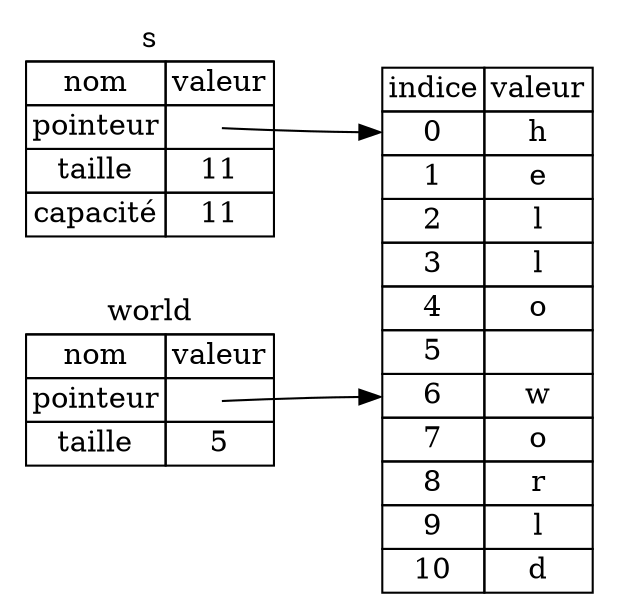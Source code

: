 digraph {
    rankdir=LR;
    overlap=false;
    dpi=300.0;
    node [shape="plaintext"];

    table0[label=<<TABLE BORDER="0" CELLBORDER="1" CELLSPACING="0">
        <TR><TD COLSPAN="2" SIDES="B">world</TD></TR>
        <TR><TD>nom</TD><TD>valeur</TD></TR>
        <TR><TD>pointeur</TD><TD PORT="pointer2"></TD></TR>
        <TR><TD>taille</TD><TD>5</TD></TR>
    </TABLE>>];

    table3[label=<<TABLE BORDER="0" CELLBORDER="1" CELLSPACING="0">
        <TR><TD COLSPAN="2" SIDES="B">s</TD></TR>
        <TR><TD>nom</TD><TD>valeur</TD></TR>
        <TR><TD>pointeur</TD><TD PORT="pointer"></TD></TR>
        <TR><TD>taille</TD><TD>11</TD></TR>
        <TR><TD>capacité</TD><TD>11</TD></TR>
    </TABLE>>];
    table4[label=<<TABLE BORDER="0" CELLBORDER="1" CELLSPACING="0">
        <TR><TD>indice</TD><TD>valeur</TD></TR>
        <TR><TD PORT="pointee">0</TD><TD>h</TD></TR>
        <TR><TD>1</TD><TD>e</TD></TR>
        <TR><TD>2</TD><TD>l</TD></TR>
        <TR><TD>3</TD><TD>l</TD></TR>
        <TR><TD>4</TD><TD>o</TD></TR>
        <TR><TD>5</TD><TD> </TD></TR>
        <TR><TD PORT="pointee2">6</TD><TD>w</TD></TR>
        <TR><TD>7</TD><TD>o</TD></TR>
        <TR><TD>8</TD><TD>r</TD></TR>
        <TR><TD>9</TD><TD>l</TD></TR>
        <TR><TD>10</TD><TD>d</TD></TR>
    </TABLE>>];


    edge[tailclip="false"];
    table0:pointer2:c -> table4:pointee2;
    table3:pointer:c -> table4:pointee;
}

